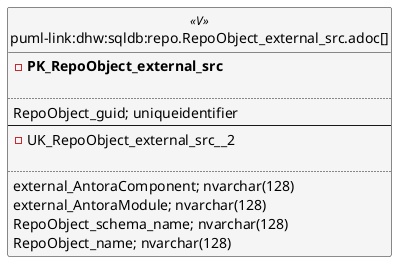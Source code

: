 @startuml
left to right direction
'top to bottom direction
hide circle
'avoide "." issues:
set namespaceSeparator none


skinparam class {
  BackgroundColor White
  BackgroundColor<<FN>> Yellow
  BackgroundColor<<FS>> Yellow
  BackgroundColor<<FT>> LightGray
  BackgroundColor<<IF>> Yellow
  BackgroundColor<<IS>> Yellow
  BackgroundColor<<P>> Aqua
  BackgroundColor<<PC>> Aqua
  BackgroundColor<<SN>> Yellow
  BackgroundColor<<SO>> SlateBlue
  BackgroundColor<<TF>> LightGray
  BackgroundColor<<TR>> Tomato
  BackgroundColor<<U>> White
  BackgroundColor<<V>> WhiteSmoke
  BackgroundColor<<X>> Aqua
  BackgroundColor<<external>> AliceBlue
}


entity "puml-link:dhw:sqldb:repo.RepoObject_external_src.adoc[]" as repo.RepoObject_external_src << V >> {
- **PK_RepoObject_external_src**

..
RepoObject_guid; uniqueidentifier
--
- UK_RepoObject_external_src__2

..
external_AntoraComponent; nvarchar(128)
external_AntoraModule; nvarchar(128)
RepoObject_schema_name; nvarchar(128)
RepoObject_name; nvarchar(128)
}


@enduml

